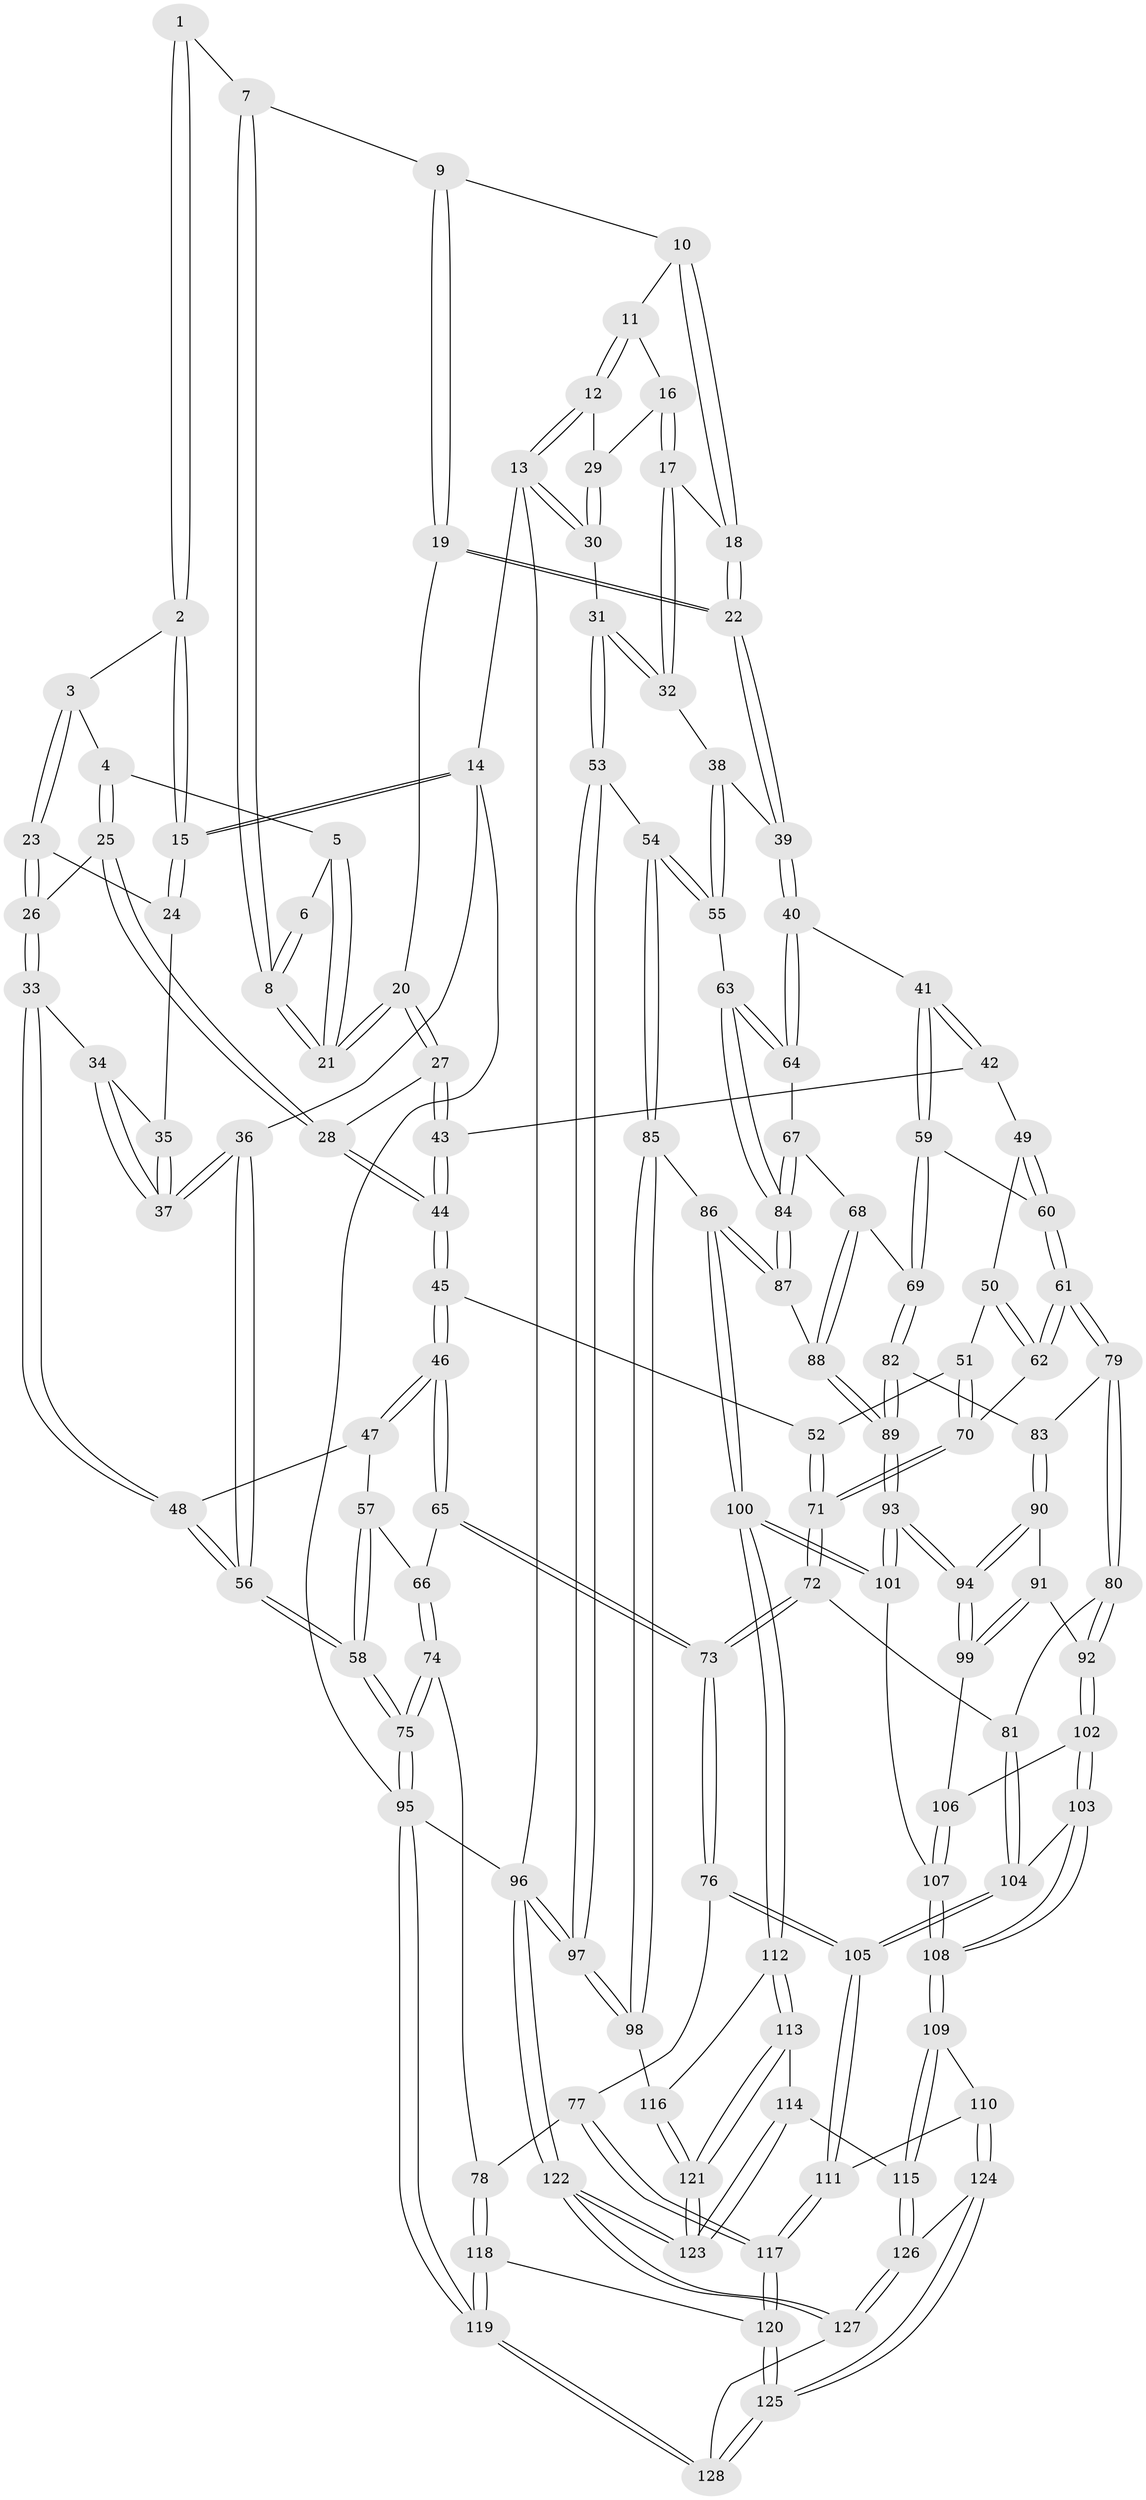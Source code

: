 // Generated by graph-tools (version 1.1) at 2025/51/03/09/25 03:51:08]
// undirected, 128 vertices, 317 edges
graph export_dot {
graph [start="1"]
  node [color=gray90,style=filled];
  1 [pos="+0.3589447606604587+0"];
  2 [pos="+0.08839009317498375+0"];
  3 [pos="+0.2007074345818786+0.06660010786366936"];
  4 [pos="+0.2985763658027099+0.10201256649892793"];
  5 [pos="+0.3232388799432651+0.09760006761237294"];
  6 [pos="+0.3554148456234651+0"];
  7 [pos="+0.558765381051933+0"];
  8 [pos="+0.41818784869086467+0.11894676997935731"];
  9 [pos="+0.6128665222610341+0"];
  10 [pos="+0.6266493067942124+0"];
  11 [pos="+0.7573470308974952+0"];
  12 [pos="+1+0"];
  13 [pos="+1+0"];
  14 [pos="+0+0"];
  15 [pos="+0+0"];
  16 [pos="+0.830715916695518+0.10992228749337324"];
  17 [pos="+0.7610437196659499+0.16859271309542176"];
  18 [pos="+0.7226628094315422+0.17042749998479803"];
  19 [pos="+0.5605750793394146+0.1544026828936043"];
  20 [pos="+0.45713838276750457+0.18644360084824693"];
  21 [pos="+0.41590799948530727+0.12992060956160206"];
  22 [pos="+0.6592561620691694+0.20213645926314805"];
  23 [pos="+0.18203621187640828+0.09773132353478917"];
  24 [pos="+0.12321093861829199+0.1471892241889726"];
  25 [pos="+0.2643560224968293+0.25553707086289373"];
  26 [pos="+0.252820078323555+0.2551820549896507"];
  27 [pos="+0.44514321371184007+0.21696707172681554"];
  28 [pos="+0.27853765821877824+0.26286308692111704"];
  29 [pos="+0.8764185727212098+0.11693258666493857"];
  30 [pos="+1+0.33183571559076375"];
  31 [pos="+1+0.3330804952654822"];
  32 [pos="+0.8287438124960859+0.27088669827602546"];
  33 [pos="+0.12720628597399744+0.2919933657385256"];
  34 [pos="+0.11663180554127729+0.27310408827951765"];
  35 [pos="+0.11998308142424953+0.15310830014201102"];
  36 [pos="+0+0.0894647925834977"];
  37 [pos="+0+0.12073362799699679"];
  38 [pos="+0.77472493772582+0.34451167152265355"];
  39 [pos="+0.6543719929321818+0.3284860089734906"];
  40 [pos="+0.6356795640192626+0.354657136564718"];
  41 [pos="+0.587041180735829+0.3777978596220693"];
  42 [pos="+0.4682963089049437+0.30878899321731984"];
  43 [pos="+0.458546940355856+0.28845080198113443"];
  44 [pos="+0.30939186089927784+0.3665103713949835"];
  45 [pos="+0.3065455448210507+0.4065894553634675"];
  46 [pos="+0.23022566188735968+0.437085591166719"];
  47 [pos="+0.12656602700160907+0.3156487688400738"];
  48 [pos="+0.12630046022753064+0.29571858754638647"];
  49 [pos="+0.4328598469221422+0.3817193126999383"];
  50 [pos="+0.4288451455573045+0.38459288184507784"];
  51 [pos="+0.3597107382313056+0.41988508443960426"];
  52 [pos="+0.3081594156629013+0.4075826982500582"];
  53 [pos="+1+0.3399761070856354"];
  54 [pos="+0.9121591761330132+0.48588008154551354"];
  55 [pos="+0.843785042745052+0.4759489090753612"];
  56 [pos="+0+0.3772116564976949"];
  57 [pos="+0.0759165524752699+0.3938748850778991"];
  58 [pos="+0+0.5728166019664056"];
  59 [pos="+0.5646891534705978+0.44058955993265847"];
  60 [pos="+0.5025595210572833+0.47790019934872285"];
  61 [pos="+0.4807924055579746+0.5051471637018474"];
  62 [pos="+0.4357729838395715+0.4941488243372556"];
  63 [pos="+0.8390054842287957+0.47756224321605095"];
  64 [pos="+0.6934289041688791+0.43204061722025666"];
  65 [pos="+0.222882487144436+0.4541443826895783"];
  66 [pos="+0.13025564162432932+0.4690960620874436"];
  67 [pos="+0.6651085039825309+0.5295578059749354"];
  68 [pos="+0.636656776388875+0.5404290028684635"];
  69 [pos="+0.6339359060944931+0.5412483541830958"];
  70 [pos="+0.4088934674689952+0.49133985039354977"];
  71 [pos="+0.338764374533588+0.5601638071229532"];
  72 [pos="+0.3202919101852613+0.6028145807685414"];
  73 [pos="+0.22942779035934346+0.6212809112078692"];
  74 [pos="+0.010639476410257743+0.6698578789687621"];
  75 [pos="+0+0.6300758974465407"];
  76 [pos="+0.16940406021608911+0.6762707339491734"];
  77 [pos="+0.09923780274891361+0.6971754201821398"];
  78 [pos="+0.08627674692521271+0.6972545753515116"];
  79 [pos="+0.4870106388548294+0.5556124583762491"];
  80 [pos="+0.48629593200927584+0.5582277834057937"];
  81 [pos="+0.33875669947043396+0.6111190908722407"];
  82 [pos="+0.6279024712924238+0.5534637054952791"];
  83 [pos="+0.6203912307456512+0.5603415990196244"];
  84 [pos="+0.7573945999705914+0.5424521853470158"];
  85 [pos="+0.8910880624714883+0.7011969415218039"];
  86 [pos="+0.8017326768520167+0.660154406157016"];
  87 [pos="+0.7469062838480455+0.6274372618057286"];
  88 [pos="+0.7387720923548055+0.6316046609948647"];
  89 [pos="+0.6993323532965413+0.6565704167064215"];
  90 [pos="+0.614103279380481+0.5746274618580521"];
  91 [pos="+0.5678956356838785+0.6352443130922247"];
  92 [pos="+0.5064972376293873+0.647632220287071"];
  93 [pos="+0.6641202908222376+0.7133842050049891"];
  94 [pos="+0.6566745949782936+0.7083263955481964"];
  95 [pos="+0+1"];
  96 [pos="+1+1"];
  97 [pos="+1+0.7342951784268205"];
  98 [pos="+0.9026196586460297+0.7342309693736171"];
  99 [pos="+0.6489398870392602+0.7048191145040891"];
  100 [pos="+0.682786744910297+0.7517466515749668"];
  101 [pos="+0.6685032634465685+0.7342506226545391"];
  102 [pos="+0.4962428430176822+0.6673681213426605"];
  103 [pos="+0.47693861027925694+0.6861685220109158"];
  104 [pos="+0.4091883200375248+0.6819630559481514"];
  105 [pos="+0.34502797886023595+0.8069428923128501"];
  106 [pos="+0.5619406241223783+0.7070022026497363"];
  107 [pos="+0.5636187776043987+0.7799320736620462"];
  108 [pos="+0.5055863321369711+0.8258477912873677"];
  109 [pos="+0.49834579542876445+0.8509625492479426"];
  110 [pos="+0.40044798086906047+0.8439926378299009"];
  111 [pos="+0.352431047362999+0.8240437308752063"];
  112 [pos="+0.6990850701991655+0.7748751249179817"];
  113 [pos="+0.6806472022463796+0.8517182702730082"];
  114 [pos="+0.5775099136629092+0.9032944763861827"];
  115 [pos="+0.5348324482210042+0.9053284909537823"];
  116 [pos="+0.8818389932776577+0.7674630934779207"];
  117 [pos="+0.2498752367756401+0.9367143699030455"];
  118 [pos="+0.08365531529159163+0.8753606702006761"];
  119 [pos="+0+1"];
  120 [pos="+0.2427144366247664+0.9760760165143267"];
  121 [pos="+0.8743004306395518+1"];
  122 [pos="+0.9793353281853878+1"];
  123 [pos="+0.9214541758749387+1"];
  124 [pos="+0.3820660474534974+0.9491899128869388"];
  125 [pos="+0.24422772410045523+1"];
  126 [pos="+0.5033701722795078+1"];
  127 [pos="+0.4908916913681214+1"];
  128 [pos="+0.2006220586959959+1"];
  1 -- 2;
  1 -- 2;
  1 -- 7;
  2 -- 3;
  2 -- 15;
  2 -- 15;
  3 -- 4;
  3 -- 23;
  3 -- 23;
  4 -- 5;
  4 -- 25;
  4 -- 25;
  5 -- 6;
  5 -- 21;
  5 -- 21;
  6 -- 8;
  6 -- 8;
  7 -- 8;
  7 -- 8;
  7 -- 9;
  8 -- 21;
  8 -- 21;
  9 -- 10;
  9 -- 19;
  9 -- 19;
  10 -- 11;
  10 -- 18;
  10 -- 18;
  11 -- 12;
  11 -- 12;
  11 -- 16;
  12 -- 13;
  12 -- 13;
  12 -- 29;
  13 -- 14;
  13 -- 30;
  13 -- 30;
  13 -- 96;
  14 -- 15;
  14 -- 15;
  14 -- 36;
  14 -- 95;
  15 -- 24;
  15 -- 24;
  16 -- 17;
  16 -- 17;
  16 -- 29;
  17 -- 18;
  17 -- 32;
  17 -- 32;
  18 -- 22;
  18 -- 22;
  19 -- 20;
  19 -- 22;
  19 -- 22;
  20 -- 21;
  20 -- 21;
  20 -- 27;
  20 -- 27;
  22 -- 39;
  22 -- 39;
  23 -- 24;
  23 -- 26;
  23 -- 26;
  24 -- 35;
  25 -- 26;
  25 -- 28;
  25 -- 28;
  26 -- 33;
  26 -- 33;
  27 -- 28;
  27 -- 43;
  27 -- 43;
  28 -- 44;
  28 -- 44;
  29 -- 30;
  29 -- 30;
  30 -- 31;
  31 -- 32;
  31 -- 32;
  31 -- 53;
  31 -- 53;
  32 -- 38;
  33 -- 34;
  33 -- 48;
  33 -- 48;
  34 -- 35;
  34 -- 37;
  34 -- 37;
  35 -- 37;
  35 -- 37;
  36 -- 37;
  36 -- 37;
  36 -- 56;
  36 -- 56;
  38 -- 39;
  38 -- 55;
  38 -- 55;
  39 -- 40;
  39 -- 40;
  40 -- 41;
  40 -- 64;
  40 -- 64;
  41 -- 42;
  41 -- 42;
  41 -- 59;
  41 -- 59;
  42 -- 43;
  42 -- 49;
  43 -- 44;
  43 -- 44;
  44 -- 45;
  44 -- 45;
  45 -- 46;
  45 -- 46;
  45 -- 52;
  46 -- 47;
  46 -- 47;
  46 -- 65;
  46 -- 65;
  47 -- 48;
  47 -- 57;
  48 -- 56;
  48 -- 56;
  49 -- 50;
  49 -- 60;
  49 -- 60;
  50 -- 51;
  50 -- 62;
  50 -- 62;
  51 -- 52;
  51 -- 70;
  51 -- 70;
  52 -- 71;
  52 -- 71;
  53 -- 54;
  53 -- 97;
  53 -- 97;
  54 -- 55;
  54 -- 55;
  54 -- 85;
  54 -- 85;
  55 -- 63;
  56 -- 58;
  56 -- 58;
  57 -- 58;
  57 -- 58;
  57 -- 66;
  58 -- 75;
  58 -- 75;
  59 -- 60;
  59 -- 69;
  59 -- 69;
  60 -- 61;
  60 -- 61;
  61 -- 62;
  61 -- 62;
  61 -- 79;
  61 -- 79;
  62 -- 70;
  63 -- 64;
  63 -- 64;
  63 -- 84;
  63 -- 84;
  64 -- 67;
  65 -- 66;
  65 -- 73;
  65 -- 73;
  66 -- 74;
  66 -- 74;
  67 -- 68;
  67 -- 84;
  67 -- 84;
  68 -- 69;
  68 -- 88;
  68 -- 88;
  69 -- 82;
  69 -- 82;
  70 -- 71;
  70 -- 71;
  71 -- 72;
  71 -- 72;
  72 -- 73;
  72 -- 73;
  72 -- 81;
  73 -- 76;
  73 -- 76;
  74 -- 75;
  74 -- 75;
  74 -- 78;
  75 -- 95;
  75 -- 95;
  76 -- 77;
  76 -- 105;
  76 -- 105;
  77 -- 78;
  77 -- 117;
  77 -- 117;
  78 -- 118;
  78 -- 118;
  79 -- 80;
  79 -- 80;
  79 -- 83;
  80 -- 81;
  80 -- 92;
  80 -- 92;
  81 -- 104;
  81 -- 104;
  82 -- 83;
  82 -- 89;
  82 -- 89;
  83 -- 90;
  83 -- 90;
  84 -- 87;
  84 -- 87;
  85 -- 86;
  85 -- 98;
  85 -- 98;
  86 -- 87;
  86 -- 87;
  86 -- 100;
  86 -- 100;
  87 -- 88;
  88 -- 89;
  88 -- 89;
  89 -- 93;
  89 -- 93;
  90 -- 91;
  90 -- 94;
  90 -- 94;
  91 -- 92;
  91 -- 99;
  91 -- 99;
  92 -- 102;
  92 -- 102;
  93 -- 94;
  93 -- 94;
  93 -- 101;
  93 -- 101;
  94 -- 99;
  94 -- 99;
  95 -- 119;
  95 -- 119;
  95 -- 96;
  96 -- 97;
  96 -- 97;
  96 -- 122;
  96 -- 122;
  97 -- 98;
  97 -- 98;
  98 -- 116;
  99 -- 106;
  100 -- 101;
  100 -- 101;
  100 -- 112;
  100 -- 112;
  101 -- 107;
  102 -- 103;
  102 -- 103;
  102 -- 106;
  103 -- 104;
  103 -- 108;
  103 -- 108;
  104 -- 105;
  104 -- 105;
  105 -- 111;
  105 -- 111;
  106 -- 107;
  106 -- 107;
  107 -- 108;
  107 -- 108;
  108 -- 109;
  108 -- 109;
  109 -- 110;
  109 -- 115;
  109 -- 115;
  110 -- 111;
  110 -- 124;
  110 -- 124;
  111 -- 117;
  111 -- 117;
  112 -- 113;
  112 -- 113;
  112 -- 116;
  113 -- 114;
  113 -- 121;
  113 -- 121;
  114 -- 115;
  114 -- 123;
  114 -- 123;
  115 -- 126;
  115 -- 126;
  116 -- 121;
  116 -- 121;
  117 -- 120;
  117 -- 120;
  118 -- 119;
  118 -- 119;
  118 -- 120;
  119 -- 128;
  119 -- 128;
  120 -- 125;
  120 -- 125;
  121 -- 123;
  121 -- 123;
  122 -- 123;
  122 -- 123;
  122 -- 127;
  122 -- 127;
  124 -- 125;
  124 -- 125;
  124 -- 126;
  125 -- 128;
  125 -- 128;
  126 -- 127;
  126 -- 127;
  127 -- 128;
}

